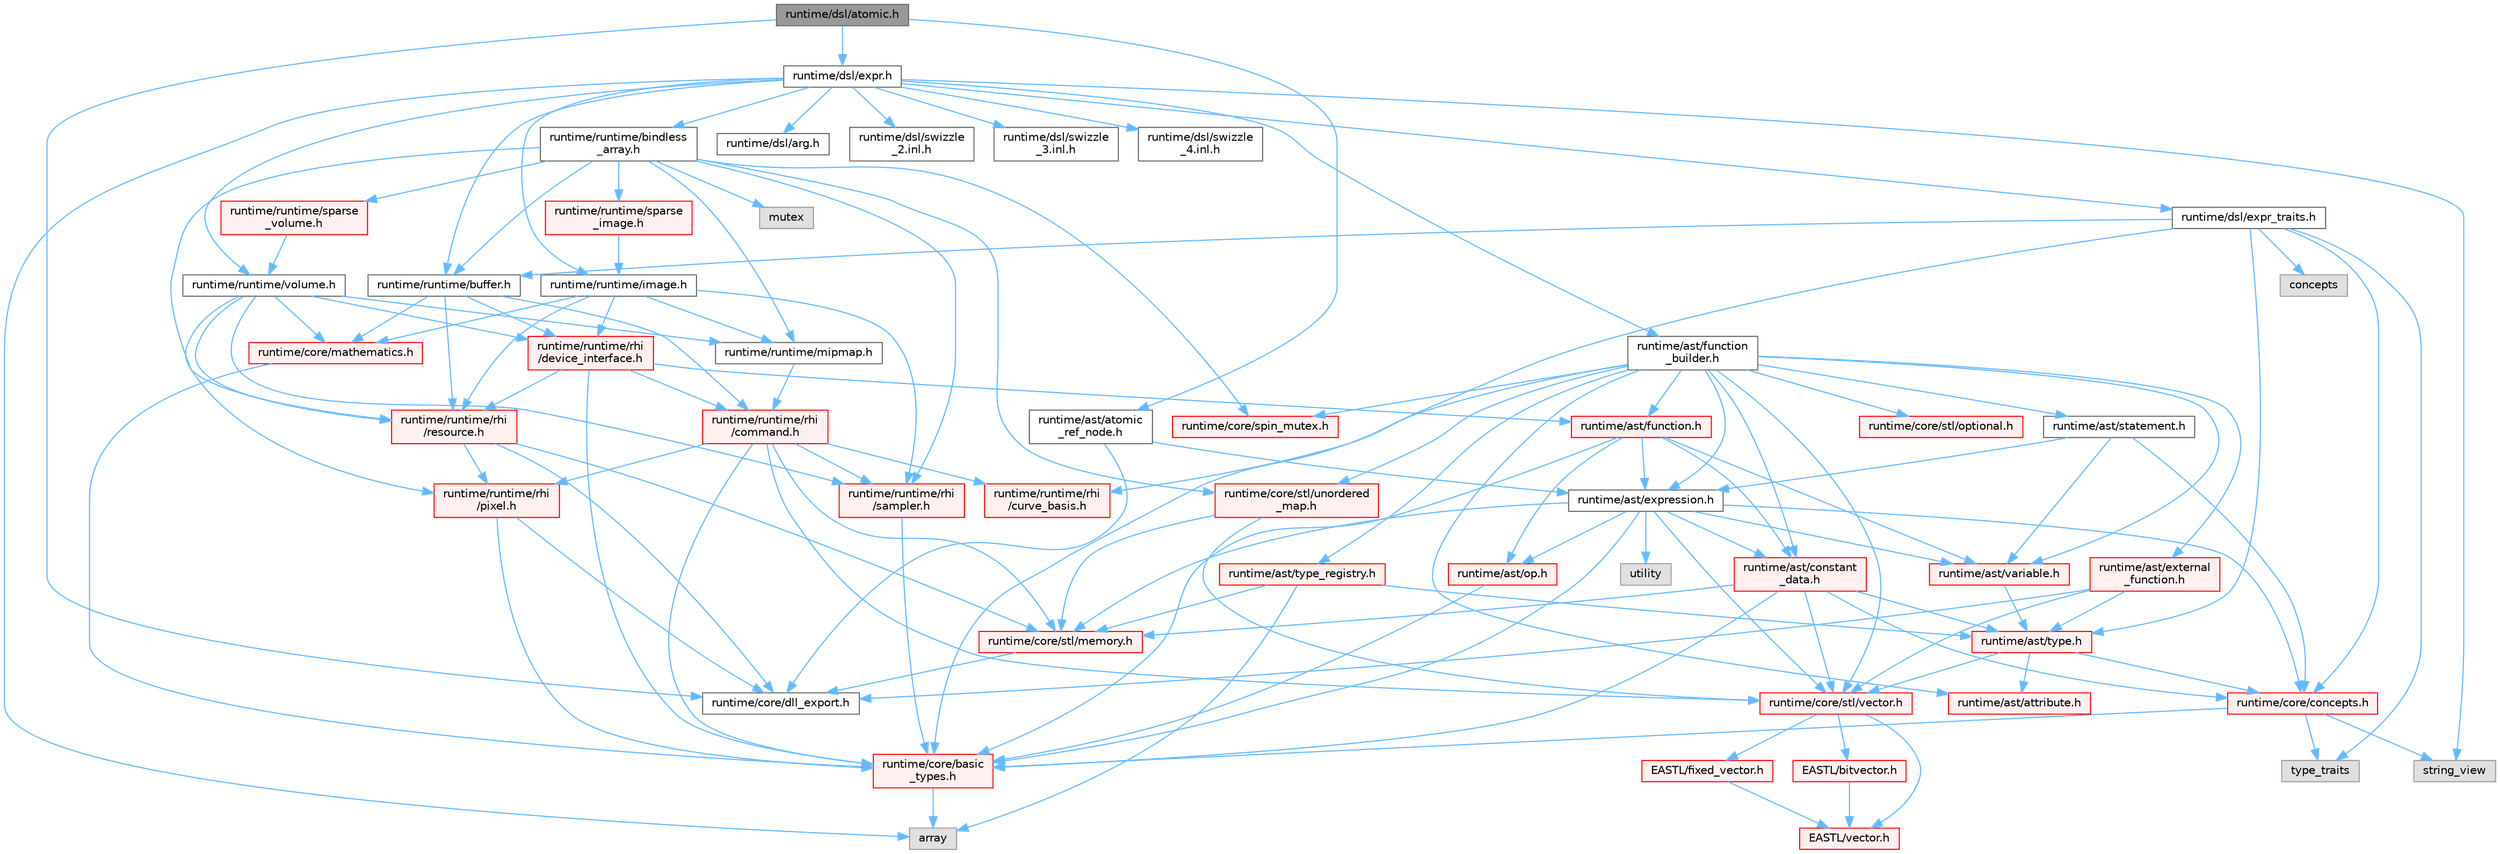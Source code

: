 digraph "runtime/dsl/atomic.h"
{
 // LATEX_PDF_SIZE
  bgcolor="transparent";
  edge [fontname=Helvetica,fontsize=10,labelfontname=Helvetica,labelfontsize=10];
  node [fontname=Helvetica,fontsize=10,shape=box,height=0.2,width=0.4];
  Node1 [id="Node000001",label="runtime/dsl/atomic.h",height=0.2,width=0.4,color="gray40", fillcolor="grey60", style="filled", fontcolor="black",tooltip=" "];
  Node1 -> Node2 [id="edge1_Node000001_Node000002",color="steelblue1",style="solid",tooltip=" "];
  Node2 [id="Node000002",label="runtime/core/dll_export.h",height=0.2,width=0.4,color="grey40", fillcolor="white", style="filled",URL="$dll__export_8h.html",tooltip=" "];
  Node1 -> Node3 [id="edge2_Node000001_Node000003",color="steelblue1",style="solid",tooltip=" "];
  Node3 [id="Node000003",label="runtime/ast/atomic\l_ref_node.h",height=0.2,width=0.4,color="grey40", fillcolor="white", style="filled",URL="$atomic__ref__node_8h.html",tooltip=" "];
  Node3 -> Node2 [id="edge3_Node000003_Node000002",color="steelblue1",style="solid",tooltip=" "];
  Node3 -> Node4 [id="edge4_Node000003_Node000004",color="steelblue1",style="solid",tooltip=" "];
  Node4 [id="Node000004",label="runtime/ast/expression.h",height=0.2,width=0.4,color="grey40", fillcolor="white", style="filled",URL="$expression_8h.html",tooltip=" "];
  Node4 -> Node5 [id="edge5_Node000004_Node000005",color="steelblue1",style="solid",tooltip=" "];
  Node5 [id="Node000005",label="runtime/core/stl/vector.h",height=0.2,width=0.4,color="red", fillcolor="#FFF0F0", style="filled",URL="$core_2stl_2vector_8h.html",tooltip=" "];
  Node5 -> Node6 [id="edge6_Node000005_Node000006",color="steelblue1",style="solid",tooltip=" "];
  Node6 [id="Node000006",label="EASTL/vector.h",height=0.2,width=0.4,color="red", fillcolor="#FFF0F0", style="filled",URL="$_e_a_s_t_l_2include_2_e_a_s_t_l_2vector_8h.html",tooltip=" "];
  Node5 -> Node155 [id="edge7_Node000005_Node000155",color="steelblue1",style="solid",tooltip=" "];
  Node155 [id="Node000155",label="EASTL/fixed_vector.h",height=0.2,width=0.4,color="red", fillcolor="#FFF0F0", style="filled",URL="$fixed__vector_8h.html",tooltip=" "];
  Node155 -> Node6 [id="edge8_Node000155_Node000006",color="steelblue1",style="solid",tooltip=" "];
  Node5 -> Node157 [id="edge9_Node000005_Node000157",color="steelblue1",style="solid",tooltip=" "];
  Node157 [id="Node000157",label="EASTL/bitvector.h",height=0.2,width=0.4,color="red", fillcolor="#FFF0F0", style="filled",URL="$bitvector_8h.html",tooltip=" "];
  Node157 -> Node6 [id="edge10_Node000157_Node000006",color="steelblue1",style="solid",tooltip=" "];
  Node4 -> Node34 [id="edge11_Node000004_Node000034",color="steelblue1",style="solid",tooltip=" "];
  Node34 [id="Node000034",label="runtime/core/stl/memory.h",height=0.2,width=0.4,color="red", fillcolor="#FFF0F0", style="filled",URL="$core_2stl_2memory_8h.html",tooltip=" "];
  Node34 -> Node2 [id="edge12_Node000034_Node000002",color="steelblue1",style="solid",tooltip=" "];
  Node4 -> Node160 [id="edge13_Node000004_Node000160",color="steelblue1",style="solid",tooltip=" "];
  Node160 [id="Node000160",label="runtime/core/concepts.h",height=0.2,width=0.4,color="red", fillcolor="#FFF0F0", style="filled",URL="$concepts_8h.html",tooltip=" "];
  Node160 -> Node60 [id="edge14_Node000160_Node000060",color="steelblue1",style="solid",tooltip=" "];
  Node60 [id="Node000060",label="type_traits",height=0.2,width=0.4,color="grey60", fillcolor="#E0E0E0", style="filled",tooltip=" "];
  Node160 -> Node33 [id="edge15_Node000160_Node000033",color="steelblue1",style="solid",tooltip=" "];
  Node33 [id="Node000033",label="string_view",height=0.2,width=0.4,color="grey60", fillcolor="#E0E0E0", style="filled",tooltip=" "];
  Node160 -> Node162 [id="edge16_Node000160_Node000162",color="steelblue1",style="solid",tooltip=" "];
  Node162 [id="Node000162",label="runtime/core/basic\l_types.h",height=0.2,width=0.4,color="red", fillcolor="#FFF0F0", style="filled",URL="$basic__types_8h.html",tooltip=" "];
  Node162 -> Node151 [id="edge17_Node000162_Node000151",color="steelblue1",style="solid",tooltip=" "];
  Node151 [id="Node000151",label="array",height=0.2,width=0.4,color="grey60", fillcolor="#E0E0E0", style="filled",tooltip=" "];
  Node4 -> Node162 [id="edge18_Node000004_Node000162",color="steelblue1",style="solid",tooltip=" "];
  Node4 -> Node176 [id="edge19_Node000004_Node000176",color="steelblue1",style="solid",tooltip=" "];
  Node176 [id="Node000176",label="runtime/ast/variable.h",height=0.2,width=0.4,color="red", fillcolor="#FFF0F0", style="filled",URL="$variable_8h.html",tooltip=" "];
  Node176 -> Node177 [id="edge20_Node000176_Node000177",color="steelblue1",style="solid",tooltip=" "];
  Node177 [id="Node000177",label="runtime/ast/type.h",height=0.2,width=0.4,color="red", fillcolor="#FFF0F0", style="filled",URL="$type_8h.html",tooltip=" "];
  Node177 -> Node5 [id="edge21_Node000177_Node000005",color="steelblue1",style="solid",tooltip=" "];
  Node177 -> Node160 [id="edge22_Node000177_Node000160",color="steelblue1",style="solid",tooltip=" "];
  Node177 -> Node181 [id="edge23_Node000177_Node000181",color="steelblue1",style="solid",tooltip=" "];
  Node181 [id="Node000181",label="runtime/ast/attribute.h",height=0.2,width=0.4,color="red", fillcolor="#FFF0F0", style="filled",URL="$attribute_8h.html",tooltip=" "];
  Node4 -> Node183 [id="edge24_Node000004_Node000183",color="steelblue1",style="solid",tooltip=" "];
  Node183 [id="Node000183",label="runtime/ast/op.h",height=0.2,width=0.4,color="red", fillcolor="#FFF0F0", style="filled",URL="$op_8h.html",tooltip=" "];
  Node183 -> Node162 [id="edge25_Node000183_Node000162",color="steelblue1",style="solid",tooltip=" "];
  Node4 -> Node190 [id="edge26_Node000004_Node000190",color="steelblue1",style="solid",tooltip=" "];
  Node190 [id="Node000190",label="runtime/ast/constant\l_data.h",height=0.2,width=0.4,color="red", fillcolor="#FFF0F0", style="filled",URL="$constant__data_8h.html",tooltip=" "];
  Node190 -> Node177 [id="edge27_Node000190_Node000177",color="steelblue1",style="solid",tooltip=" "];
  Node190 -> Node5 [id="edge28_Node000190_Node000005",color="steelblue1",style="solid",tooltip=" "];
  Node190 -> Node34 [id="edge29_Node000190_Node000034",color="steelblue1",style="solid",tooltip=" "];
  Node190 -> Node162 [id="edge30_Node000190_Node000162",color="steelblue1",style="solid",tooltip=" "];
  Node190 -> Node160 [id="edge31_Node000190_Node000160",color="steelblue1",style="solid",tooltip=" "];
  Node4 -> Node56 [id="edge32_Node000004_Node000056",color="steelblue1",style="solid",tooltip=" "];
  Node56 [id="Node000056",label="utility",height=0.2,width=0.4,color="grey60", fillcolor="#E0E0E0", style="filled",tooltip=" "];
  Node1 -> Node195 [id="edge33_Node000001_Node000195",color="steelblue1",style="solid",tooltip=" "];
  Node195 [id="Node000195",label="runtime/dsl/expr.h",height=0.2,width=0.4,color="grey40", fillcolor="white", style="filled",URL="$expr_8h.html",tooltip=" "];
  Node195 -> Node151 [id="edge34_Node000195_Node000151",color="steelblue1",style="solid",tooltip=" "];
  Node195 -> Node33 [id="edge35_Node000195_Node000033",color="steelblue1",style="solid",tooltip=" "];
  Node195 -> Node196 [id="edge36_Node000195_Node000196",color="steelblue1",style="solid",tooltip=" "];
  Node196 [id="Node000196",label="runtime/runtime/image.h",height=0.2,width=0.4,color="grey40", fillcolor="white", style="filled",URL="$image_8h.html",tooltip=" "];
  Node196 -> Node197 [id="edge37_Node000196_Node000197",color="steelblue1",style="solid",tooltip=" "];
  Node197 [id="Node000197",label="runtime/core/mathematics.h",height=0.2,width=0.4,color="red", fillcolor="#FFF0F0", style="filled",URL="$mathematics_8h.html",tooltip=" "];
  Node197 -> Node162 [id="edge38_Node000197_Node000162",color="steelblue1",style="solid",tooltip=" "];
  Node196 -> Node200 [id="edge39_Node000196_Node000200",color="steelblue1",style="solid",tooltip=" "];
  Node200 [id="Node000200",label="runtime/runtime/rhi\l/resource.h",height=0.2,width=0.4,color="red", fillcolor="#FFF0F0", style="filled",URL="$runtime_2rhi_2resource_8h.html",tooltip=" "];
  Node200 -> Node2 [id="edge40_Node000200_Node000002",color="steelblue1",style="solid",tooltip=" "];
  Node200 -> Node34 [id="edge41_Node000200_Node000034",color="steelblue1",style="solid",tooltip=" "];
  Node200 -> Node202 [id="edge42_Node000200_Node000202",color="steelblue1",style="solid",tooltip=" "];
  Node202 [id="Node000202",label="runtime/runtime/rhi\l/pixel.h",height=0.2,width=0.4,color="red", fillcolor="#FFF0F0", style="filled",URL="$pixel_8h.html",tooltip=" "];
  Node202 -> Node2 [id="edge43_Node000202_Node000002",color="steelblue1",style="solid",tooltip=" "];
  Node202 -> Node162 [id="edge44_Node000202_Node000162",color="steelblue1",style="solid",tooltip=" "];
  Node196 -> Node203 [id="edge45_Node000196_Node000203",color="steelblue1",style="solid",tooltip=" "];
  Node203 [id="Node000203",label="runtime/runtime/mipmap.h",height=0.2,width=0.4,color="grey40", fillcolor="white", style="filled",URL="$mipmap_8h.html",tooltip=" "];
  Node203 -> Node204 [id="edge46_Node000203_Node000204",color="steelblue1",style="solid",tooltip=" "];
  Node204 [id="Node000204",label="runtime/runtime/rhi\l/command.h",height=0.2,width=0.4,color="red", fillcolor="#FFF0F0", style="filled",URL="$command_8h.html",tooltip=" "];
  Node204 -> Node162 [id="edge47_Node000204_Node000162",color="steelblue1",style="solid",tooltip=" "];
  Node204 -> Node5 [id="edge48_Node000204_Node000005",color="steelblue1",style="solid",tooltip=" "];
  Node204 -> Node34 [id="edge49_Node000204_Node000034",color="steelblue1",style="solid",tooltip=" "];
  Node204 -> Node202 [id="edge50_Node000204_Node000202",color="steelblue1",style="solid",tooltip=" "];
  Node204 -> Node206 [id="edge51_Node000204_Node000206",color="steelblue1",style="solid",tooltip=" "];
  Node206 [id="Node000206",label="runtime/runtime/rhi\l/sampler.h",height=0.2,width=0.4,color="red", fillcolor="#FFF0F0", style="filled",URL="$sampler_8h.html",tooltip=" "];
  Node206 -> Node162 [id="edge52_Node000206_Node000162",color="steelblue1",style="solid",tooltip=" "];
  Node204 -> Node208 [id="edge53_Node000204_Node000208",color="steelblue1",style="solid",tooltip=" "];
  Node208 [id="Node000208",label="runtime/runtime/rhi\l/curve_basis.h",height=0.2,width=0.4,color="red", fillcolor="#FFF0F0", style="filled",URL="$curve__basis_8h.html",tooltip=" "];
  Node196 -> Node206 [id="edge54_Node000196_Node000206",color="steelblue1",style="solid",tooltip=" "];
  Node196 -> Node210 [id="edge55_Node000196_Node000210",color="steelblue1",style="solid",tooltip=" "];
  Node210 [id="Node000210",label="runtime/runtime/rhi\l/device_interface.h",height=0.2,width=0.4,color="red", fillcolor="#FFF0F0", style="filled",URL="$device__interface_8h.html",tooltip=" "];
  Node210 -> Node162 [id="edge56_Node000210_Node000162",color="steelblue1",style="solid",tooltip=" "];
  Node210 -> Node214 [id="edge57_Node000210_Node000214",color="steelblue1",style="solid",tooltip=" "];
  Node214 [id="Node000214",label="runtime/ast/function.h",height=0.2,width=0.4,color="red", fillcolor="#FFF0F0", style="filled",URL="$ast_2function_8h.html",tooltip=" "];
  Node214 -> Node162 [id="edge58_Node000214_Node000162",color="steelblue1",style="solid",tooltip=" "];
  Node214 -> Node183 [id="edge59_Node000214_Node000183",color="steelblue1",style="solid",tooltip=" "];
  Node214 -> Node176 [id="edge60_Node000214_Node000176",color="steelblue1",style="solid",tooltip=" "];
  Node214 -> Node4 [id="edge61_Node000214_Node000004",color="steelblue1",style="solid",tooltip=" "];
  Node214 -> Node190 [id="edge62_Node000214_Node000190",color="steelblue1",style="solid",tooltip=" "];
  Node210 -> Node200 [id="edge63_Node000210_Node000200",color="steelblue1",style="solid",tooltip=" "];
  Node210 -> Node204 [id="edge64_Node000210_Node000204",color="steelblue1",style="solid",tooltip=" "];
  Node195 -> Node218 [id="edge65_Node000195_Node000218",color="steelblue1",style="solid",tooltip=" "];
  Node218 [id="Node000218",label="runtime/runtime/volume.h",height=0.2,width=0.4,color="grey40", fillcolor="white", style="filled",URL="$volume_8h.html",tooltip=" "];
  Node218 -> Node197 [id="edge66_Node000218_Node000197",color="steelblue1",style="solid",tooltip=" "];
  Node218 -> Node202 [id="edge67_Node000218_Node000202",color="steelblue1",style="solid",tooltip=" "];
  Node218 -> Node200 [id="edge68_Node000218_Node000200",color="steelblue1",style="solid",tooltip=" "];
  Node218 -> Node203 [id="edge69_Node000218_Node000203",color="steelblue1",style="solid",tooltip=" "];
  Node218 -> Node206 [id="edge70_Node000218_Node000206",color="steelblue1",style="solid",tooltip=" "];
  Node218 -> Node210 [id="edge71_Node000218_Node000210",color="steelblue1",style="solid",tooltip=" "];
  Node195 -> Node219 [id="edge72_Node000195_Node000219",color="steelblue1",style="solid",tooltip=" "];
  Node219 [id="Node000219",label="runtime/runtime/buffer.h",height=0.2,width=0.4,color="grey40", fillcolor="white", style="filled",URL="$buffer_8h.html",tooltip=" "];
  Node219 -> Node197 [id="edge73_Node000219_Node000197",color="steelblue1",style="solid",tooltip=" "];
  Node219 -> Node204 [id="edge74_Node000219_Node000204",color="steelblue1",style="solid",tooltip=" "];
  Node219 -> Node200 [id="edge75_Node000219_Node000200",color="steelblue1",style="solid",tooltip=" "];
  Node219 -> Node210 [id="edge76_Node000219_Node000210",color="steelblue1",style="solid",tooltip=" "];
  Node195 -> Node220 [id="edge77_Node000195_Node000220",color="steelblue1",style="solid",tooltip=" "];
  Node220 [id="Node000220",label="runtime/runtime/bindless\l_array.h",height=0.2,width=0.4,color="grey40", fillcolor="white", style="filled",URL="$bindless__array_8h.html",tooltip=" "];
  Node220 -> Node221 [id="edge78_Node000220_Node000221",color="steelblue1",style="solid",tooltip=" "];
  Node221 [id="Node000221",label="mutex",height=0.2,width=0.4,color="grey60", fillcolor="#E0E0E0", style="filled",tooltip=" "];
  Node220 -> Node222 [id="edge79_Node000220_Node000222",color="steelblue1",style="solid",tooltip=" "];
  Node222 [id="Node000222",label="runtime/core/stl/unordered\l_map.h",height=0.2,width=0.4,color="red", fillcolor="#FFF0F0", style="filled",URL="$core_2stl_2unordered__map_8h.html",tooltip=" "];
  Node222 -> Node34 [id="edge80_Node000222_Node000034",color="steelblue1",style="solid",tooltip=" "];
  Node222 -> Node5 [id="edge81_Node000222_Node000005",color="steelblue1",style="solid",tooltip=" "];
  Node220 -> Node224 [id="edge82_Node000220_Node000224",color="steelblue1",style="solid",tooltip=" "];
  Node224 [id="Node000224",label="runtime/core/spin_mutex.h",height=0.2,width=0.4,color="red", fillcolor="#FFF0F0", style="filled",URL="$spin__mutex_8h.html",tooltip=" "];
  Node220 -> Node206 [id="edge83_Node000220_Node000206",color="steelblue1",style="solid",tooltip=" "];
  Node220 -> Node203 [id="edge84_Node000220_Node000203",color="steelblue1",style="solid",tooltip=" "];
  Node220 -> Node200 [id="edge85_Node000220_Node000200",color="steelblue1",style="solid",tooltip=" "];
  Node220 -> Node219 [id="edge86_Node000220_Node000219",color="steelblue1",style="solid",tooltip=" "];
  Node220 -> Node226 [id="edge87_Node000220_Node000226",color="steelblue1",style="solid",tooltip=" "];
  Node226 [id="Node000226",label="runtime/runtime/sparse\l_image.h",height=0.2,width=0.4,color="red", fillcolor="#FFF0F0", style="filled",URL="$sparse__image_8h.html",tooltip=" "];
  Node226 -> Node196 [id="edge88_Node000226_Node000196",color="steelblue1",style="solid",tooltip=" "];
  Node220 -> Node230 [id="edge89_Node000220_Node000230",color="steelblue1",style="solid",tooltip=" "];
  Node230 [id="Node000230",label="runtime/runtime/sparse\l_volume.h",height=0.2,width=0.4,color="red", fillcolor="#FFF0F0", style="filled",URL="$sparse__volume_8h.html",tooltip=" "];
  Node230 -> Node218 [id="edge90_Node000230_Node000218",color="steelblue1",style="solid",tooltip=" "];
  Node195 -> Node231 [id="edge91_Node000195_Node000231",color="steelblue1",style="solid",tooltip=" "];
  Node231 [id="Node000231",label="runtime/ast/function\l_builder.h",height=0.2,width=0.4,color="grey40", fillcolor="white", style="filled",URL="$function__builder_8h.html",tooltip=" "];
  Node231 -> Node5 [id="edge92_Node000231_Node000005",color="steelblue1",style="solid",tooltip=" "];
  Node231 -> Node224 [id="edge93_Node000231_Node000224",color="steelblue1",style="solid",tooltip=" "];
  Node231 -> Node232 [id="edge94_Node000231_Node000232",color="steelblue1",style="solid",tooltip=" "];
  Node232 [id="Node000232",label="runtime/ast/statement.h",height=0.2,width=0.4,color="grey40", fillcolor="white", style="filled",URL="$statement_8h.html",tooltip=" "];
  Node232 -> Node160 [id="edge95_Node000232_Node000160",color="steelblue1",style="solid",tooltip=" "];
  Node232 -> Node176 [id="edge96_Node000232_Node000176",color="steelblue1",style="solid",tooltip=" "];
  Node232 -> Node4 [id="edge97_Node000232_Node000004",color="steelblue1",style="solid",tooltip=" "];
  Node231 -> Node214 [id="edge98_Node000231_Node000214",color="steelblue1",style="solid",tooltip=" "];
  Node231 -> Node176 [id="edge99_Node000231_Node000176",color="steelblue1",style="solid",tooltip=" "];
  Node231 -> Node181 [id="edge100_Node000231_Node000181",color="steelblue1",style="solid",tooltip=" "];
  Node231 -> Node4 [id="edge101_Node000231_Node000004",color="steelblue1",style="solid",tooltip=" "];
  Node231 -> Node190 [id="edge102_Node000231_Node000190",color="steelblue1",style="solid",tooltip=" "];
  Node231 -> Node233 [id="edge103_Node000231_Node000233",color="steelblue1",style="solid",tooltip=" "];
  Node233 [id="Node000233",label="runtime/ast/type_registry.h",height=0.2,width=0.4,color="red", fillcolor="#FFF0F0", style="filled",URL="$type__registry_8h.html",tooltip=" "];
  Node233 -> Node151 [id="edge104_Node000233_Node000151",color="steelblue1",style="solid",tooltip=" "];
  Node233 -> Node34 [id="edge105_Node000233_Node000034",color="steelblue1",style="solid",tooltip=" "];
  Node233 -> Node177 [id="edge106_Node000233_Node000177",color="steelblue1",style="solid",tooltip=" "];
  Node231 -> Node235 [id="edge107_Node000231_Node000235",color="steelblue1",style="solid",tooltip=" "];
  Node235 [id="Node000235",label="runtime/ast/external\l_function.h",height=0.2,width=0.4,color="red", fillcolor="#FFF0F0", style="filled",URL="$external__function_8h.html",tooltip=" "];
  Node235 -> Node2 [id="edge108_Node000235_Node000002",color="steelblue1",style="solid",tooltip=" "];
  Node235 -> Node5 [id="edge109_Node000235_Node000005",color="steelblue1",style="solid",tooltip=" "];
  Node235 -> Node177 [id="edge110_Node000235_Node000177",color="steelblue1",style="solid",tooltip=" "];
  Node231 -> Node222 [id="edge111_Node000231_Node000222",color="steelblue1",style="solid",tooltip=" "];
  Node231 -> Node187 [id="edge112_Node000231_Node000187",color="steelblue1",style="solid",tooltip=" "];
  Node187 [id="Node000187",label="runtime/core/stl/optional.h",height=0.2,width=0.4,color="red", fillcolor="#FFF0F0", style="filled",URL="$core_2stl_2optional_8h.html",tooltip=" "];
  Node231 -> Node208 [id="edge113_Node000231_Node000208",color="steelblue1",style="solid",tooltip=" "];
  Node195 -> Node236 [id="edge114_Node000195_Node000236",color="steelblue1",style="solid",tooltip=" "];
  Node236 [id="Node000236",label="runtime/dsl/expr_traits.h",height=0.2,width=0.4,color="grey40", fillcolor="white", style="filled",URL="$expr__traits_8h.html",tooltip=" "];
  Node236 -> Node60 [id="edge115_Node000236_Node000060",color="steelblue1",style="solid",tooltip=" "];
  Node236 -> Node237 [id="edge116_Node000236_Node000237",color="steelblue1",style="solid",tooltip=" "];
  Node237 [id="Node000237",label="concepts",height=0.2,width=0.4,color="grey60", fillcolor="#E0E0E0", style="filled",tooltip=" "];
  Node236 -> Node162 [id="edge117_Node000236_Node000162",color="steelblue1",style="solid",tooltip=" "];
  Node236 -> Node160 [id="edge118_Node000236_Node000160",color="steelblue1",style="solid",tooltip=" "];
  Node236 -> Node177 [id="edge119_Node000236_Node000177",color="steelblue1",style="solid",tooltip=" "];
  Node236 -> Node219 [id="edge120_Node000236_Node000219",color="steelblue1",style="solid",tooltip=" "];
  Node195 -> Node238 [id="edge121_Node000195_Node000238",color="steelblue1",style="solid",tooltip=" "];
  Node238 [id="Node000238",label="runtime/dsl/arg.h",height=0.2,width=0.4,color="grey40", fillcolor="white", style="filled",URL="$arg_8h.html",tooltip=" "];
  Node195 -> Node239 [id="edge122_Node000195_Node000239",color="steelblue1",style="solid",tooltip=" "];
  Node239 [id="Node000239",label="runtime/dsl/swizzle\l_2.inl.h",height=0.2,width=0.4,color="grey40", fillcolor="white", style="filled",URL="$dsl_2swizzle__2_8inl_8h.html",tooltip=" "];
  Node195 -> Node240 [id="edge123_Node000195_Node000240",color="steelblue1",style="solid",tooltip=" "];
  Node240 [id="Node000240",label="runtime/dsl/swizzle\l_3.inl.h",height=0.2,width=0.4,color="grey40", fillcolor="white", style="filled",URL="$dsl_2swizzle__3_8inl_8h.html",tooltip=" "];
  Node195 -> Node241 [id="edge124_Node000195_Node000241",color="steelblue1",style="solid",tooltip=" "];
  Node241 [id="Node000241",label="runtime/dsl/swizzle\l_4.inl.h",height=0.2,width=0.4,color="grey40", fillcolor="white", style="filled",URL="$dsl_2swizzle__4_8inl_8h.html",tooltip=" "];
}
